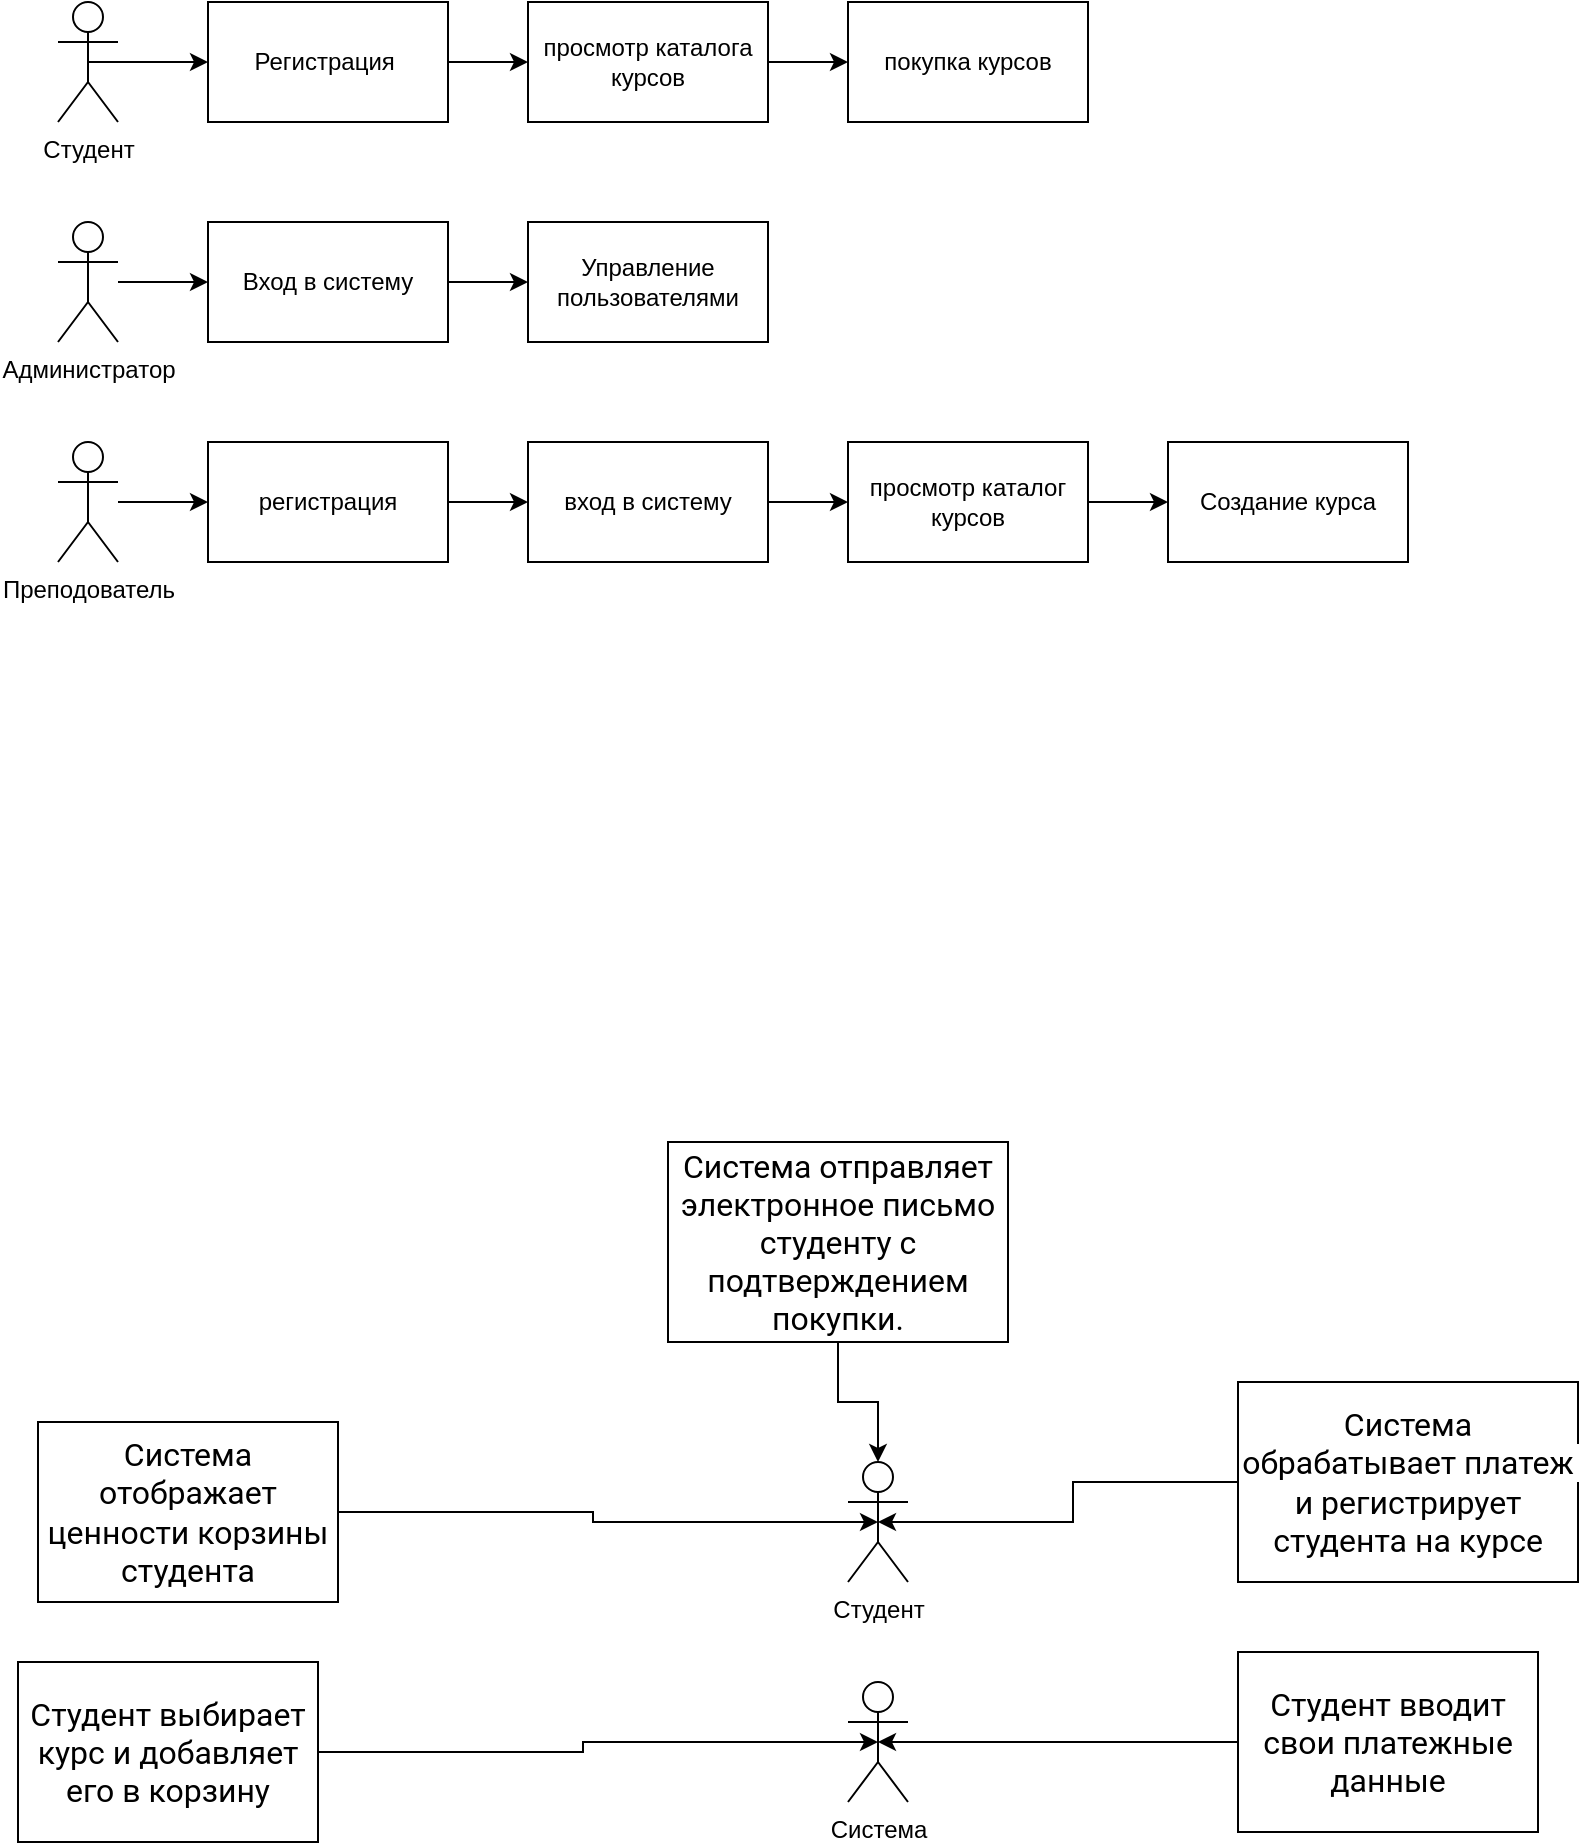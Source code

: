 <mxfile version="24.2.5" type="github">
  <diagram name="Page-1" id="2YBvvXClWsGukQMizWep">
    <mxGraphModel dx="1793" dy="933" grid="1" gridSize="10" guides="1" tooltips="1" connect="1" arrows="1" fold="1" page="1" pageScale="1" pageWidth="850" pageHeight="1100" math="0" shadow="0">
      <root>
        <mxCell id="0" />
        <mxCell id="1" parent="0" />
        <mxCell id="StEzSwQOxj31GvV1wuCh-3" style="edgeStyle=orthogonalEdgeStyle;rounded=0;orthogonalLoop=1;jettySize=auto;html=1;exitX=0.5;exitY=0.5;exitDx=0;exitDy=0;exitPerimeter=0;" edge="1" parent="1" source="StEzSwQOxj31GvV1wuCh-1" target="StEzSwQOxj31GvV1wuCh-2">
          <mxGeometry relative="1" as="geometry" />
        </mxCell>
        <mxCell id="StEzSwQOxj31GvV1wuCh-1" value="&lt;font style=&quot;vertical-align: inherit;&quot;&gt;&lt;font style=&quot;vertical-align: inherit;&quot;&gt;Студент&lt;/font&gt;&lt;/font&gt;" style="shape=umlActor;verticalLabelPosition=bottom;verticalAlign=top;html=1;outlineConnect=0;" vertex="1" parent="1">
          <mxGeometry x="40" y="40" width="30" height="60" as="geometry" />
        </mxCell>
        <mxCell id="StEzSwQOxj31GvV1wuCh-7" style="edgeStyle=orthogonalEdgeStyle;rounded=0;orthogonalLoop=1;jettySize=auto;html=1;" edge="1" parent="1" source="StEzSwQOxj31GvV1wuCh-2" target="StEzSwQOxj31GvV1wuCh-8">
          <mxGeometry relative="1" as="geometry">
            <mxPoint x="325" y="70" as="targetPoint" />
          </mxGeometry>
        </mxCell>
        <mxCell id="StEzSwQOxj31GvV1wuCh-2" value="&lt;font style=&quot;vertical-align: inherit;&quot;&gt;&lt;font style=&quot;vertical-align: inherit;&quot;&gt;&lt;font style=&quot;vertical-align: inherit;&quot;&gt;&lt;font style=&quot;vertical-align: inherit;&quot;&gt;&lt;font style=&quot;vertical-align: inherit;&quot;&gt;&lt;font style=&quot;vertical-align: inherit;&quot;&gt;Регистрация&amp;nbsp;&lt;/font&gt;&lt;/font&gt;&lt;/font&gt;&lt;/font&gt;&lt;/font&gt;&lt;/font&gt;" style="rounded=0;whiteSpace=wrap;html=1;" vertex="1" parent="1">
          <mxGeometry x="115" y="40" width="120" height="60" as="geometry" />
        </mxCell>
        <mxCell id="StEzSwQOxj31GvV1wuCh-11" style="edgeStyle=orthogonalEdgeStyle;rounded=0;orthogonalLoop=1;jettySize=auto;html=1;" edge="1" parent="1" source="StEzSwQOxj31GvV1wuCh-6" target="StEzSwQOxj31GvV1wuCh-12">
          <mxGeometry relative="1" as="geometry">
            <mxPoint x="120" y="180" as="targetPoint" />
          </mxGeometry>
        </mxCell>
        <mxCell id="StEzSwQOxj31GvV1wuCh-6" value="&lt;font style=&quot;vertical-align: inherit;&quot;&gt;&lt;font style=&quot;vertical-align: inherit;&quot;&gt;Администратор&lt;/font&gt;&lt;/font&gt;" style="shape=umlActor;verticalLabelPosition=bottom;verticalAlign=top;html=1;outlineConnect=0;" vertex="1" parent="1">
          <mxGeometry x="40" y="150" width="30" height="60" as="geometry" />
        </mxCell>
        <mxCell id="StEzSwQOxj31GvV1wuCh-9" style="edgeStyle=orthogonalEdgeStyle;rounded=0;orthogonalLoop=1;jettySize=auto;html=1;" edge="1" parent="1" source="StEzSwQOxj31GvV1wuCh-8" target="StEzSwQOxj31GvV1wuCh-10">
          <mxGeometry relative="1" as="geometry">
            <mxPoint x="435" y="70" as="targetPoint" />
          </mxGeometry>
        </mxCell>
        <mxCell id="StEzSwQOxj31GvV1wuCh-8" value="&lt;font style=&quot;vertical-align: inherit;&quot;&gt;&lt;font style=&quot;vertical-align: inherit;&quot;&gt;просмотр каталога курсов&lt;/font&gt;&lt;/font&gt;" style="rounded=0;whiteSpace=wrap;html=1;" vertex="1" parent="1">
          <mxGeometry x="275" y="40" width="120" height="60" as="geometry" />
        </mxCell>
        <mxCell id="StEzSwQOxj31GvV1wuCh-10" value="&lt;font style=&quot;vertical-align: inherit;&quot;&gt;&lt;font style=&quot;vertical-align: inherit;&quot;&gt;покупка курсов&lt;/font&gt;&lt;/font&gt;" style="rounded=0;whiteSpace=wrap;html=1;" vertex="1" parent="1">
          <mxGeometry x="435" y="40" width="120" height="60" as="geometry" />
        </mxCell>
        <mxCell id="StEzSwQOxj31GvV1wuCh-13" style="edgeStyle=orthogonalEdgeStyle;rounded=0;orthogonalLoop=1;jettySize=auto;html=1;" edge="1" parent="1" source="StEzSwQOxj31GvV1wuCh-12" target="StEzSwQOxj31GvV1wuCh-14">
          <mxGeometry relative="1" as="geometry">
            <mxPoint x="280" y="180" as="targetPoint" />
          </mxGeometry>
        </mxCell>
        <mxCell id="StEzSwQOxj31GvV1wuCh-12" value="&lt;font style=&quot;vertical-align: inherit;&quot;&gt;&lt;font style=&quot;vertical-align: inherit;&quot;&gt;Вход в систему&lt;/font&gt;&lt;/font&gt;" style="rounded=0;whiteSpace=wrap;html=1;" vertex="1" parent="1">
          <mxGeometry x="115" y="150" width="120" height="60" as="geometry" />
        </mxCell>
        <mxCell id="StEzSwQOxj31GvV1wuCh-14" value="&lt;font style=&quot;vertical-align: inherit;&quot;&gt;&lt;font style=&quot;vertical-align: inherit;&quot;&gt;Управление пользователями&lt;/font&gt;&lt;/font&gt;" style="rounded=0;whiteSpace=wrap;html=1;" vertex="1" parent="1">
          <mxGeometry x="275" y="150" width="120" height="60" as="geometry" />
        </mxCell>
        <mxCell id="StEzSwQOxj31GvV1wuCh-15" style="edgeStyle=orthogonalEdgeStyle;rounded=0;orthogonalLoop=1;jettySize=auto;html=1;" edge="1" parent="1" source="StEzSwQOxj31GvV1wuCh-16" target="StEzSwQOxj31GvV1wuCh-18">
          <mxGeometry relative="1" as="geometry">
            <mxPoint x="120" y="290" as="targetPoint" />
          </mxGeometry>
        </mxCell>
        <mxCell id="StEzSwQOxj31GvV1wuCh-16" value="&lt;font style=&quot;vertical-align: inherit;&quot;&gt;&lt;font style=&quot;vertical-align: inherit;&quot;&gt;Преподователь&lt;/font&gt;&lt;/font&gt;" style="shape=umlActor;verticalLabelPosition=bottom;verticalAlign=top;html=1;outlineConnect=0;" vertex="1" parent="1">
          <mxGeometry x="40" y="260" width="30" height="60" as="geometry" />
        </mxCell>
        <mxCell id="StEzSwQOxj31GvV1wuCh-17" style="edgeStyle=orthogonalEdgeStyle;rounded=0;orthogonalLoop=1;jettySize=auto;html=1;" edge="1" parent="1" source="StEzSwQOxj31GvV1wuCh-18" target="StEzSwQOxj31GvV1wuCh-19">
          <mxGeometry relative="1" as="geometry">
            <mxPoint x="280" y="290" as="targetPoint" />
          </mxGeometry>
        </mxCell>
        <mxCell id="StEzSwQOxj31GvV1wuCh-18" value="&lt;font style=&quot;vertical-align: inherit;&quot;&gt;&lt;font style=&quot;vertical-align: inherit;&quot;&gt;&lt;font style=&quot;vertical-align: inherit;&quot;&gt;&lt;font style=&quot;vertical-align: inherit;&quot;&gt;регистрация&lt;/font&gt;&lt;/font&gt;&lt;/font&gt;&lt;/font&gt;" style="rounded=0;whiteSpace=wrap;html=1;" vertex="1" parent="1">
          <mxGeometry x="115" y="260" width="120" height="60" as="geometry" />
        </mxCell>
        <mxCell id="StEzSwQOxj31GvV1wuCh-23" style="edgeStyle=orthogonalEdgeStyle;rounded=0;orthogonalLoop=1;jettySize=auto;html=1;entryX=0;entryY=0.5;entryDx=0;entryDy=0;" edge="1" parent="1" source="StEzSwQOxj31GvV1wuCh-19" target="StEzSwQOxj31GvV1wuCh-21">
          <mxGeometry relative="1" as="geometry" />
        </mxCell>
        <mxCell id="StEzSwQOxj31GvV1wuCh-19" value="&lt;font style=&quot;vertical-align: inherit;&quot;&gt;&lt;font style=&quot;vertical-align: inherit;&quot;&gt;&lt;font style=&quot;vertical-align: inherit;&quot;&gt;&lt;font style=&quot;vertical-align: inherit;&quot;&gt;вход в систему&lt;/font&gt;&lt;/font&gt;&lt;/font&gt;&lt;/font&gt;" style="rounded=0;whiteSpace=wrap;html=1;" vertex="1" parent="1">
          <mxGeometry x="275" y="260" width="120" height="60" as="geometry" />
        </mxCell>
        <mxCell id="StEzSwQOxj31GvV1wuCh-20" style="edgeStyle=orthogonalEdgeStyle;rounded=0;orthogonalLoop=1;jettySize=auto;html=1;" edge="1" parent="1" source="StEzSwQOxj31GvV1wuCh-21" target="StEzSwQOxj31GvV1wuCh-22">
          <mxGeometry relative="1" as="geometry">
            <mxPoint x="595" y="290" as="targetPoint" />
          </mxGeometry>
        </mxCell>
        <mxCell id="StEzSwQOxj31GvV1wuCh-21" value="&lt;font style=&quot;vertical-align: inherit;&quot;&gt;&lt;font style=&quot;vertical-align: inherit;&quot;&gt;&lt;font style=&quot;vertical-align: inherit;&quot;&gt;&lt;font style=&quot;vertical-align: inherit;&quot;&gt;&lt;font style=&quot;vertical-align: inherit;&quot;&gt;&lt;font style=&quot;vertical-align: inherit;&quot;&gt;просмотр каталог курсов&lt;/font&gt;&lt;/font&gt;&lt;/font&gt;&lt;/font&gt;&lt;/font&gt;&lt;/font&gt;" style="rounded=0;whiteSpace=wrap;html=1;" vertex="1" parent="1">
          <mxGeometry x="435" y="260" width="120" height="60" as="geometry" />
        </mxCell>
        <mxCell id="StEzSwQOxj31GvV1wuCh-22" value="&lt;font style=&quot;vertical-align: inherit;&quot;&gt;&lt;font style=&quot;vertical-align: inherit;&quot;&gt;&lt;font style=&quot;vertical-align: inherit;&quot;&gt;&lt;font style=&quot;vertical-align: inherit;&quot;&gt;Создание курса&lt;/font&gt;&lt;/font&gt;&lt;/font&gt;&lt;/font&gt;" style="rounded=0;whiteSpace=wrap;html=1;" vertex="1" parent="1">
          <mxGeometry x="595" y="260" width="120" height="60" as="geometry" />
        </mxCell>
        <mxCell id="StEzSwQOxj31GvV1wuCh-24" value="&lt;font style=&quot;vertical-align: inherit;&quot;&gt;&lt;font style=&quot;vertical-align: inherit;&quot;&gt;&lt;font style=&quot;vertical-align: inherit;&quot;&gt;&lt;font style=&quot;vertical-align: inherit;&quot;&gt;Студент&lt;/font&gt;&lt;/font&gt;&lt;/font&gt;&lt;/font&gt;" style="shape=umlActor;verticalLabelPosition=bottom;verticalAlign=top;html=1;outlineConnect=0;" vertex="1" parent="1">
          <mxGeometry x="435" y="770" width="30" height="60" as="geometry" />
        </mxCell>
        <mxCell id="StEzSwQOxj31GvV1wuCh-25" value="&lt;font style=&quot;vertical-align: inherit;&quot;&gt;&lt;font style=&quot;vertical-align: inherit;&quot;&gt;&lt;font style=&quot;vertical-align: inherit;&quot;&gt;&lt;font style=&quot;vertical-align: inherit;&quot;&gt;Система&lt;/font&gt;&lt;/font&gt;&lt;/font&gt;&lt;/font&gt;" style="shape=umlActor;verticalLabelPosition=bottom;verticalAlign=top;html=1;outlineConnect=0;" vertex="1" parent="1">
          <mxGeometry x="435" y="880" width="30" height="60" as="geometry" />
        </mxCell>
        <mxCell id="StEzSwQOxj31GvV1wuCh-29" style="edgeStyle=orthogonalEdgeStyle;rounded=0;orthogonalLoop=1;jettySize=auto;html=1;entryX=0.5;entryY=0.5;entryDx=0;entryDy=0;entryPerimeter=0;" edge="1" parent="1" source="StEzSwQOxj31GvV1wuCh-28" target="StEzSwQOxj31GvV1wuCh-25">
          <mxGeometry relative="1" as="geometry" />
        </mxCell>
        <mxCell id="StEzSwQOxj31GvV1wuCh-28" value="&lt;span style=&quot;font-family: Roboto, -apple-system, BlinkMacSystemFont, &amp;quot;Apple Color Emoji&amp;quot;, &amp;quot;Segoe UI&amp;quot;, Oxygen, Ubuntu, Cantarell, &amp;quot;Fira Sans&amp;quot;, &amp;quot;Droid Sans&amp;quot;, &amp;quot;Helvetica Neue&amp;quot;, sans-serif; font-size: 16px; text-align: start; white-space-collapse: preserve; background-color: rgb(255, 255, 255);&quot;&gt;&lt;font style=&quot;vertical-align: inherit;&quot;&gt;&lt;font style=&quot;vertical-align: inherit;&quot;&gt;Студент выбирает курс и добавляет его в корзину&lt;/font&gt;&lt;/font&gt;&lt;/span&gt;" style="rounded=0;whiteSpace=wrap;html=1;" vertex="1" parent="1">
          <mxGeometry x="20" y="870" width="150" height="90" as="geometry" />
        </mxCell>
        <mxCell id="StEzSwQOxj31GvV1wuCh-30" value="&lt;span style=&quot;font-family: Roboto, -apple-system, BlinkMacSystemFont, &amp;quot;Apple Color Emoji&amp;quot;, &amp;quot;Segoe UI&amp;quot;, Oxygen, Ubuntu, Cantarell, &amp;quot;Fira Sans&amp;quot;, &amp;quot;Droid Sans&amp;quot;, &amp;quot;Helvetica Neue&amp;quot;, sans-serif; font-size: 16px; text-align: start; white-space-collapse: preserve; background-color: rgb(255, 255, 255);&quot;&gt;&lt;font style=&quot;vertical-align: inherit;&quot;&gt;&lt;font style=&quot;vertical-align: inherit;&quot;&gt;Система отображает ценности корзины студента&lt;/font&gt;&lt;/font&gt;&lt;/span&gt;" style="rounded=0;whiteSpace=wrap;html=1;" vertex="1" parent="1">
          <mxGeometry x="30" y="750" width="150" height="90" as="geometry" />
        </mxCell>
        <mxCell id="StEzSwQOxj31GvV1wuCh-31" style="edgeStyle=orthogonalEdgeStyle;rounded=0;orthogonalLoop=1;jettySize=auto;html=1;entryX=0.5;entryY=0.5;entryDx=0;entryDy=0;entryPerimeter=0;" edge="1" parent="1" source="StEzSwQOxj31GvV1wuCh-30" target="StEzSwQOxj31GvV1wuCh-24">
          <mxGeometry relative="1" as="geometry" />
        </mxCell>
        <mxCell id="StEzSwQOxj31GvV1wuCh-33" value="&lt;span style=&quot;font-family: Roboto, -apple-system, BlinkMacSystemFont, &amp;quot;Apple Color Emoji&amp;quot;, &amp;quot;Segoe UI&amp;quot;, Oxygen, Ubuntu, Cantarell, &amp;quot;Fira Sans&amp;quot;, &amp;quot;Droid Sans&amp;quot;, &amp;quot;Helvetica Neue&amp;quot;, sans-serif; font-size: 16px; text-align: start; white-space-collapse: preserve; background-color: rgb(255, 255, 255);&quot;&gt;&lt;font style=&quot;vertical-align: inherit;&quot;&gt;&lt;font style=&quot;vertical-align: inherit;&quot;&gt;Студент вводит свои платежные данные&lt;/font&gt;&lt;/font&gt;&lt;/span&gt;" style="rounded=0;whiteSpace=wrap;html=1;" vertex="1" parent="1">
          <mxGeometry x="630" y="865" width="150" height="90" as="geometry" />
        </mxCell>
        <mxCell id="StEzSwQOxj31GvV1wuCh-34" style="edgeStyle=orthogonalEdgeStyle;rounded=0;orthogonalLoop=1;jettySize=auto;html=1;entryX=0.5;entryY=0.5;entryDx=0;entryDy=0;entryPerimeter=0;" edge="1" parent="1" source="StEzSwQOxj31GvV1wuCh-33" target="StEzSwQOxj31GvV1wuCh-25">
          <mxGeometry relative="1" as="geometry" />
        </mxCell>
        <mxCell id="StEzSwQOxj31GvV1wuCh-35" value="&lt;span style=&quot;font-family: Roboto, -apple-system, BlinkMacSystemFont, &amp;quot;Apple Color Emoji&amp;quot;, &amp;quot;Segoe UI&amp;quot;, Oxygen, Ubuntu, Cantarell, &amp;quot;Fira Sans&amp;quot;, &amp;quot;Droid Sans&amp;quot;, &amp;quot;Helvetica Neue&amp;quot;, sans-serif; font-size: 16px; text-align: start; white-space-collapse: preserve; background-color: rgb(255, 255, 255);&quot;&gt;&lt;font style=&quot;vertical-align: inherit;&quot;&gt;&lt;font style=&quot;vertical-align: inherit;&quot;&gt;Система обрабатывает платеж и регистрирует студента на курсе&lt;/font&gt;&lt;/font&gt;&lt;/span&gt;" style="rounded=0;whiteSpace=wrap;html=1;" vertex="1" parent="1">
          <mxGeometry x="630" y="730" width="170" height="100" as="geometry" />
        </mxCell>
        <mxCell id="StEzSwQOxj31GvV1wuCh-36" style="edgeStyle=orthogonalEdgeStyle;rounded=0;orthogonalLoop=1;jettySize=auto;html=1;entryX=0.5;entryY=0.5;entryDx=0;entryDy=0;entryPerimeter=0;" edge="1" parent="1" source="StEzSwQOxj31GvV1wuCh-35" target="StEzSwQOxj31GvV1wuCh-24">
          <mxGeometry relative="1" as="geometry" />
        </mxCell>
        <mxCell id="StEzSwQOxj31GvV1wuCh-37" value="&lt;span style=&quot;font-family: Roboto, -apple-system, BlinkMacSystemFont, &amp;quot;Apple Color Emoji&amp;quot;, &amp;quot;Segoe UI&amp;quot;, Oxygen, Ubuntu, Cantarell, &amp;quot;Fira Sans&amp;quot;, &amp;quot;Droid Sans&amp;quot;, &amp;quot;Helvetica Neue&amp;quot;, sans-serif; font-size: 16px; text-align: start; white-space-collapse: preserve; background-color: rgb(255, 255, 255);&quot;&gt;&lt;font style=&quot;vertical-align: inherit;&quot;&gt;&lt;font style=&quot;vertical-align: inherit;&quot;&gt;Система отправляет электронное письмо студенту с подтверждением покупки.&lt;/font&gt;&lt;/font&gt;&lt;/span&gt;" style="rounded=0;whiteSpace=wrap;html=1;" vertex="1" parent="1">
          <mxGeometry x="345" y="610" width="170" height="100" as="geometry" />
        </mxCell>
        <mxCell id="StEzSwQOxj31GvV1wuCh-38" style="edgeStyle=orthogonalEdgeStyle;rounded=0;orthogonalLoop=1;jettySize=auto;html=1;entryX=0.5;entryY=0;entryDx=0;entryDy=0;entryPerimeter=0;" edge="1" parent="1" source="StEzSwQOxj31GvV1wuCh-37" target="StEzSwQOxj31GvV1wuCh-24">
          <mxGeometry relative="1" as="geometry" />
        </mxCell>
      </root>
    </mxGraphModel>
  </diagram>
</mxfile>
